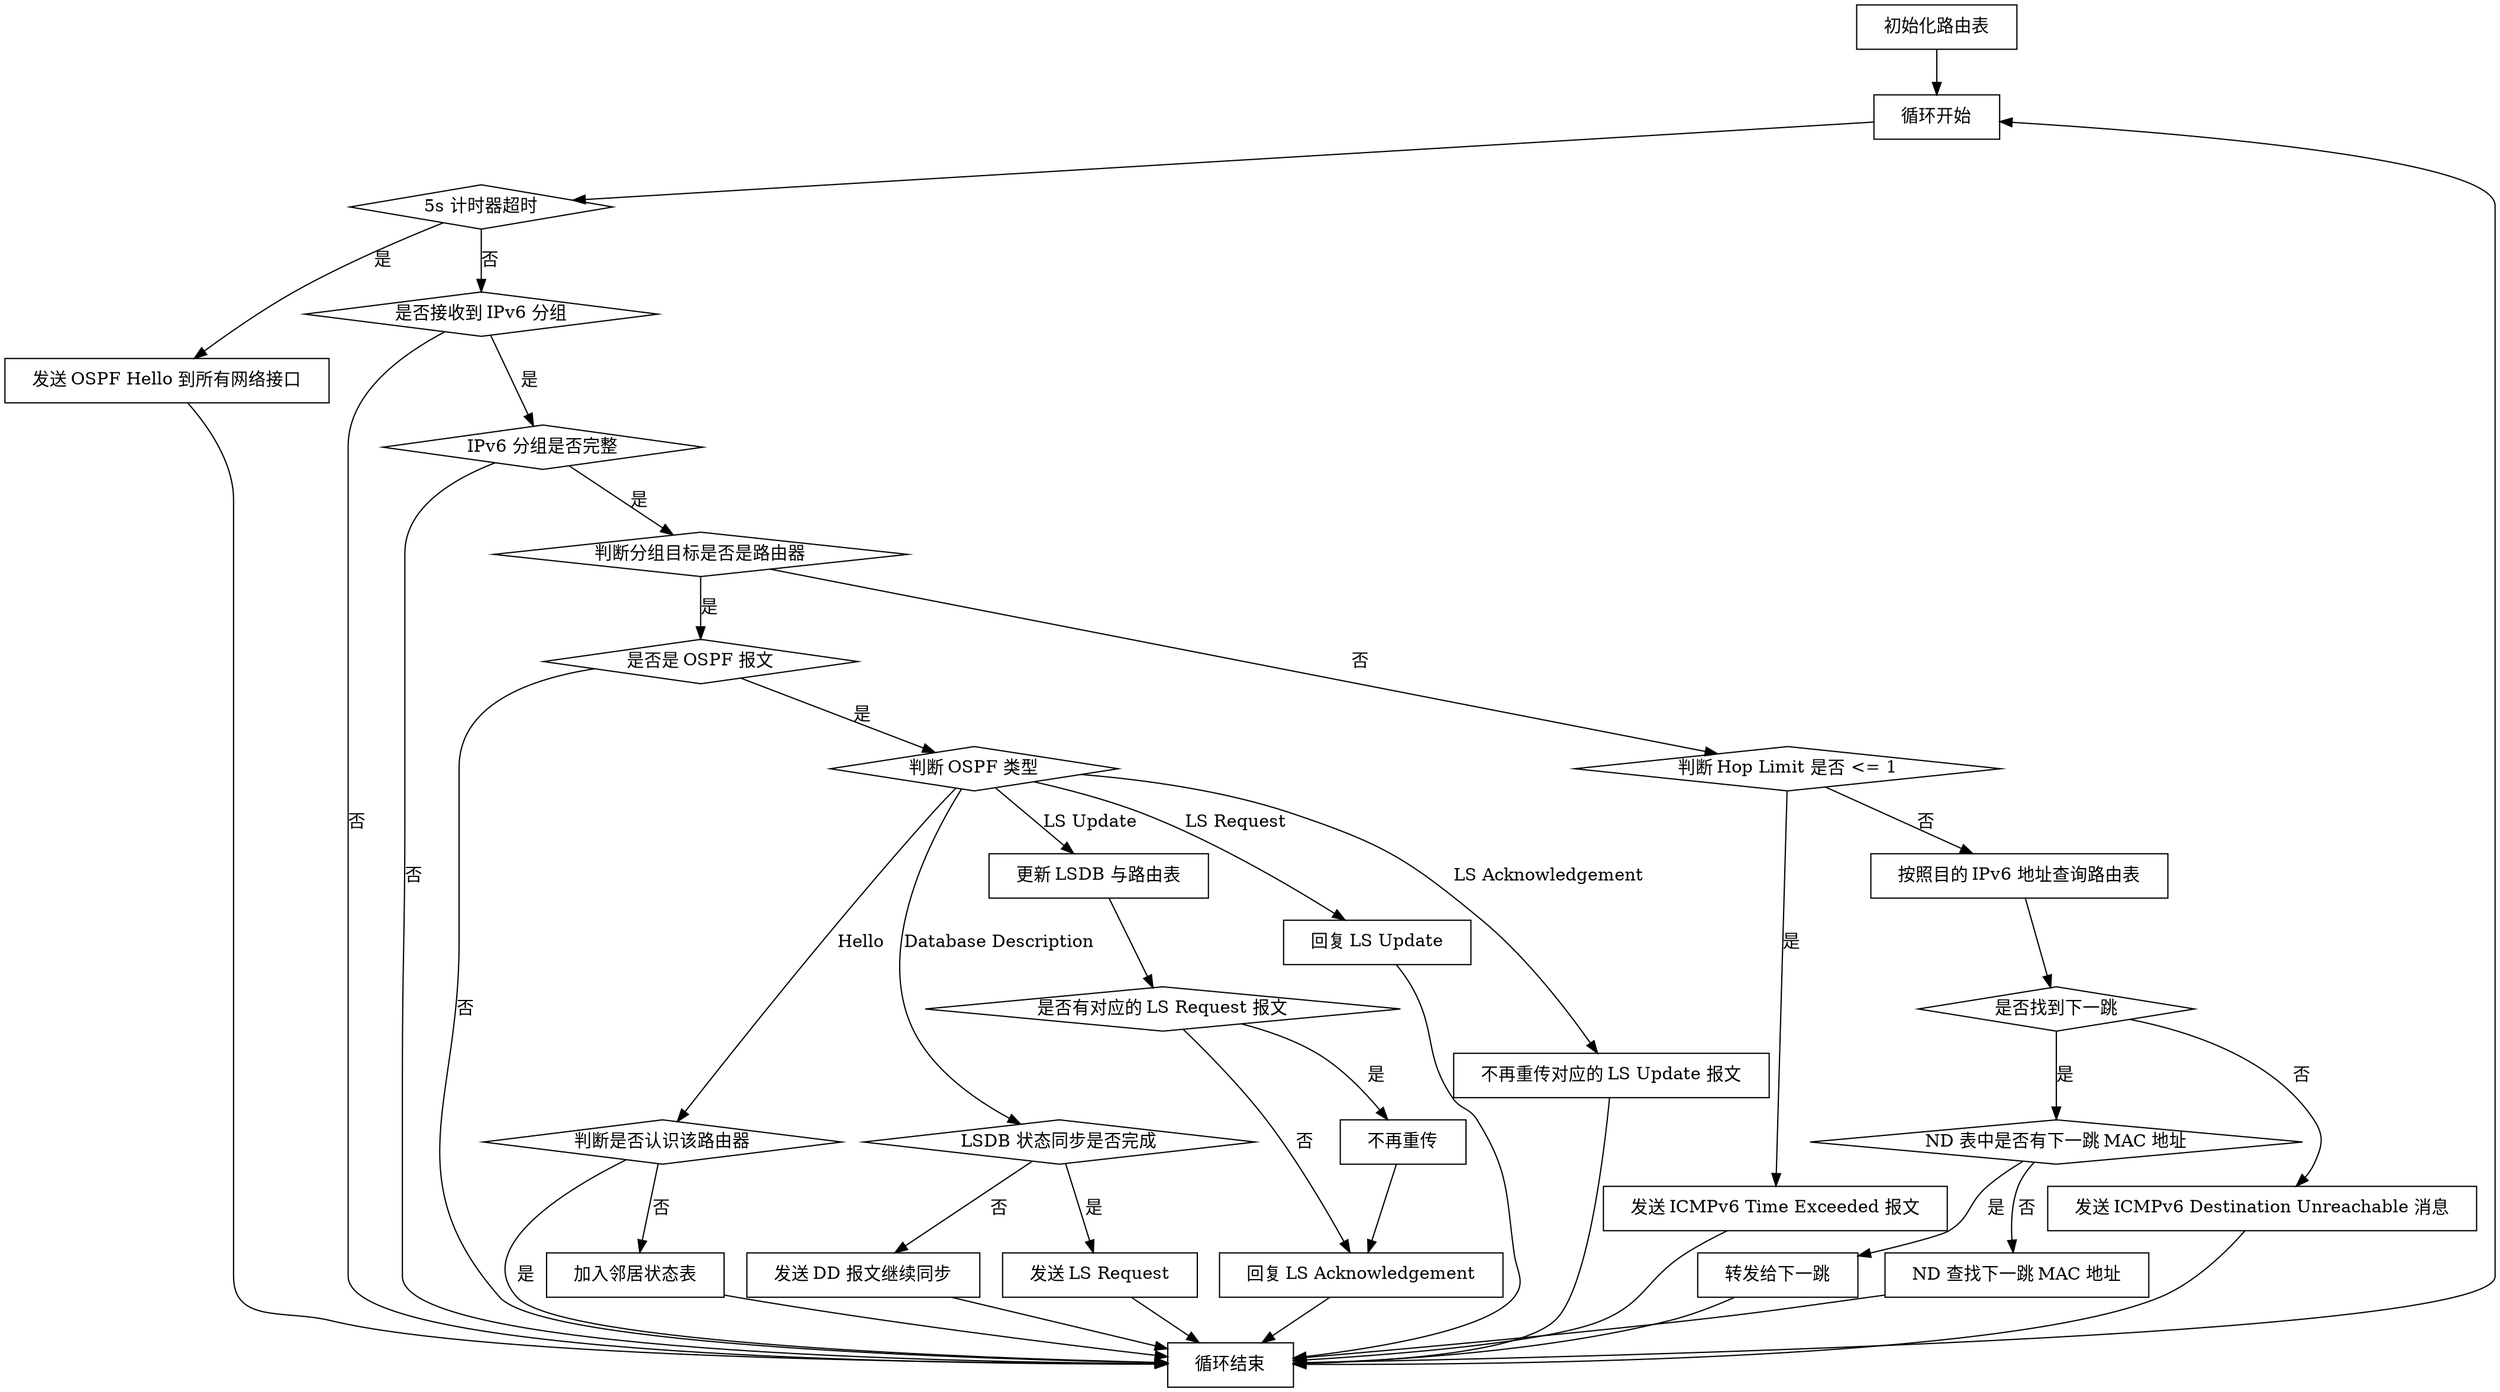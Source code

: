 digraph G {
    node [margin="0.3,0"]

    init [label = "初始化路由表";shape = rect;];
    
    loop [label = "循环开始";shape = rect;];
    
    init -> loop;
    
    send_all [label = "发送 OSPF Hello 到所有网络接口";shape = rect;];
    
    timeout [label = "5s 计时器超时";shape = diamond;];
    
    loop -> timeout;
    
    timeout -> send_all [label = "是";];
    send_all -> loop_end;
    
    recv [label = "是否接收到 IPv6 分组";shape = diamond;];
    
    timeout -> recv [label = "否";];
    recv -> loop_end [label = "否";];
    
    check [label = "IPv6 分组是否完整";shape = diamond;];
    
    recv -> check [label = "是";];
    check -> loop_end [label = "否";];
    check -> type [label = "是";];
    
    type [label = "判断分组目标是否是路由器";shape = diamond;];
    
    check_ospf [label = "是否是 OSPF 报文";shape = diamond;];
    
    type -> check_ospf [label = "是";];
    type -> check_hlim [label = "否";];
    
    check_hlim [label = "判断 Hop Limit 是否 <= 1";shape = diamond;];
    
    time_exceeded [label = "发送 ICMPv6 Time Exceeded 报文";shape = rect;];
    check_hlim -> time_exceeded [label = "是";];
    time_exceeded -> loop_end;
    
    lookup [label = "按照目的 IPv6 地址查询路由表";shape = rect;];
    
    check_hlim -> lookup [label = "否";];
    
    nexthop_found [label = "是否找到下一跳";shape = diamond;];
    
    lookup -> nexthop_found;
    
    check_mac [label = "ND 表中是否有下一跳 MAC 地址";shape = diamond;];
    
    destination_unreachable [label = "发送 ICMPv6 Destination Unreachable 消息";shape = rect;];
    
    nexthop_found -> destination_unreachable [label = "否";];
    destination_unreachable -> loop_end;
    
    nexthop_found -> check_mac [label = "是";];
    check_mac -> forward [label = "是";];
    
    forward [label = "转发给下一跳";shape = rect;];
    
    forward -> loop_end;
    
    ndp [label = "ND 查找下一跳 MAC 地址";shape = rect;];
    
    check_mac -> ndp [label = "否";];
    ndp -> loop_end;
    
    check_ospf_type [label = "判断 OSPF 类型";shape = diamond;];
    
    check_ospf -> check_ospf_type [label = "是";];
    check_ospf -> loop_end [label = "否";];
    
    hello_check [label = "判断是否认识该路由器";shape = diamond;];
    handle_hello [label = "加入邻居状态表";shape = rect;];
    
    check_ospf_type -> hello_check [label = "Hello";];
    hello_check -> handle_hello [label = "否";];
    hello_check -> loop_end [label = "是";];
    handle_hello -> loop_end;
    
    dd_check [label = "LSDB 状态同步是否完成";shape = diamond;];
    handle_dd_sync [label = "发送 DD 报文继续同步";shape = rect;];
    handle_dd_fin [label = "发送 LS Request";shape = rect;];
    
    check_ospf_type -> dd_check [label = "Database Description";];
    dd_check -> handle_dd_sync [label = "否";];
    dd_check -> handle_dd_fin [label = "是";];
    handle_dd_sync -> loop_end;
    handle_dd_fin -> loop_end;
    
    handle_update_lsdb [label = "更新 LSDB 与路由表";shape = rect;];
    handle_update_ack [label = "回复 LS Acknowledgement";shape = rect;];
    handle_update_check_ospf_type [label = "是否有对应的 LS Request 报文";shape = diamond;];
    handle_update_rm_request [label = "不再重传";shape = rect;];
    
    check_ospf_type -> handle_update_lsdb [label = "LS Update";];
    handle_update_lsdb -> handle_update_check_ospf_type;
    handle_update_check_ospf_type -> handle_update_ack [label = "否";];
    handle_update_check_ospf_type -> handle_update_rm_request [label = "是";];
    handle_update_rm_request -> handle_update_ack;
    handle_update_ack -> loop_end;
    
    handle_request [label = "回复 LS Update";shape = rect;];
    
    check_ospf_type -> handle_request [label = "LS Request";];
    handle_request -> loop_end;
    
    handle_ack [label = "不再重传对应的 LS Update 报文";shape = rect;];
    
    check_ospf_type -> handle_ack [label = "LS Acknowledgement";];
    handle_ack -> loop_end;
    
    loop_end [label = "循环结束";shape = rect;];
    
    loop_end -> loop;
}